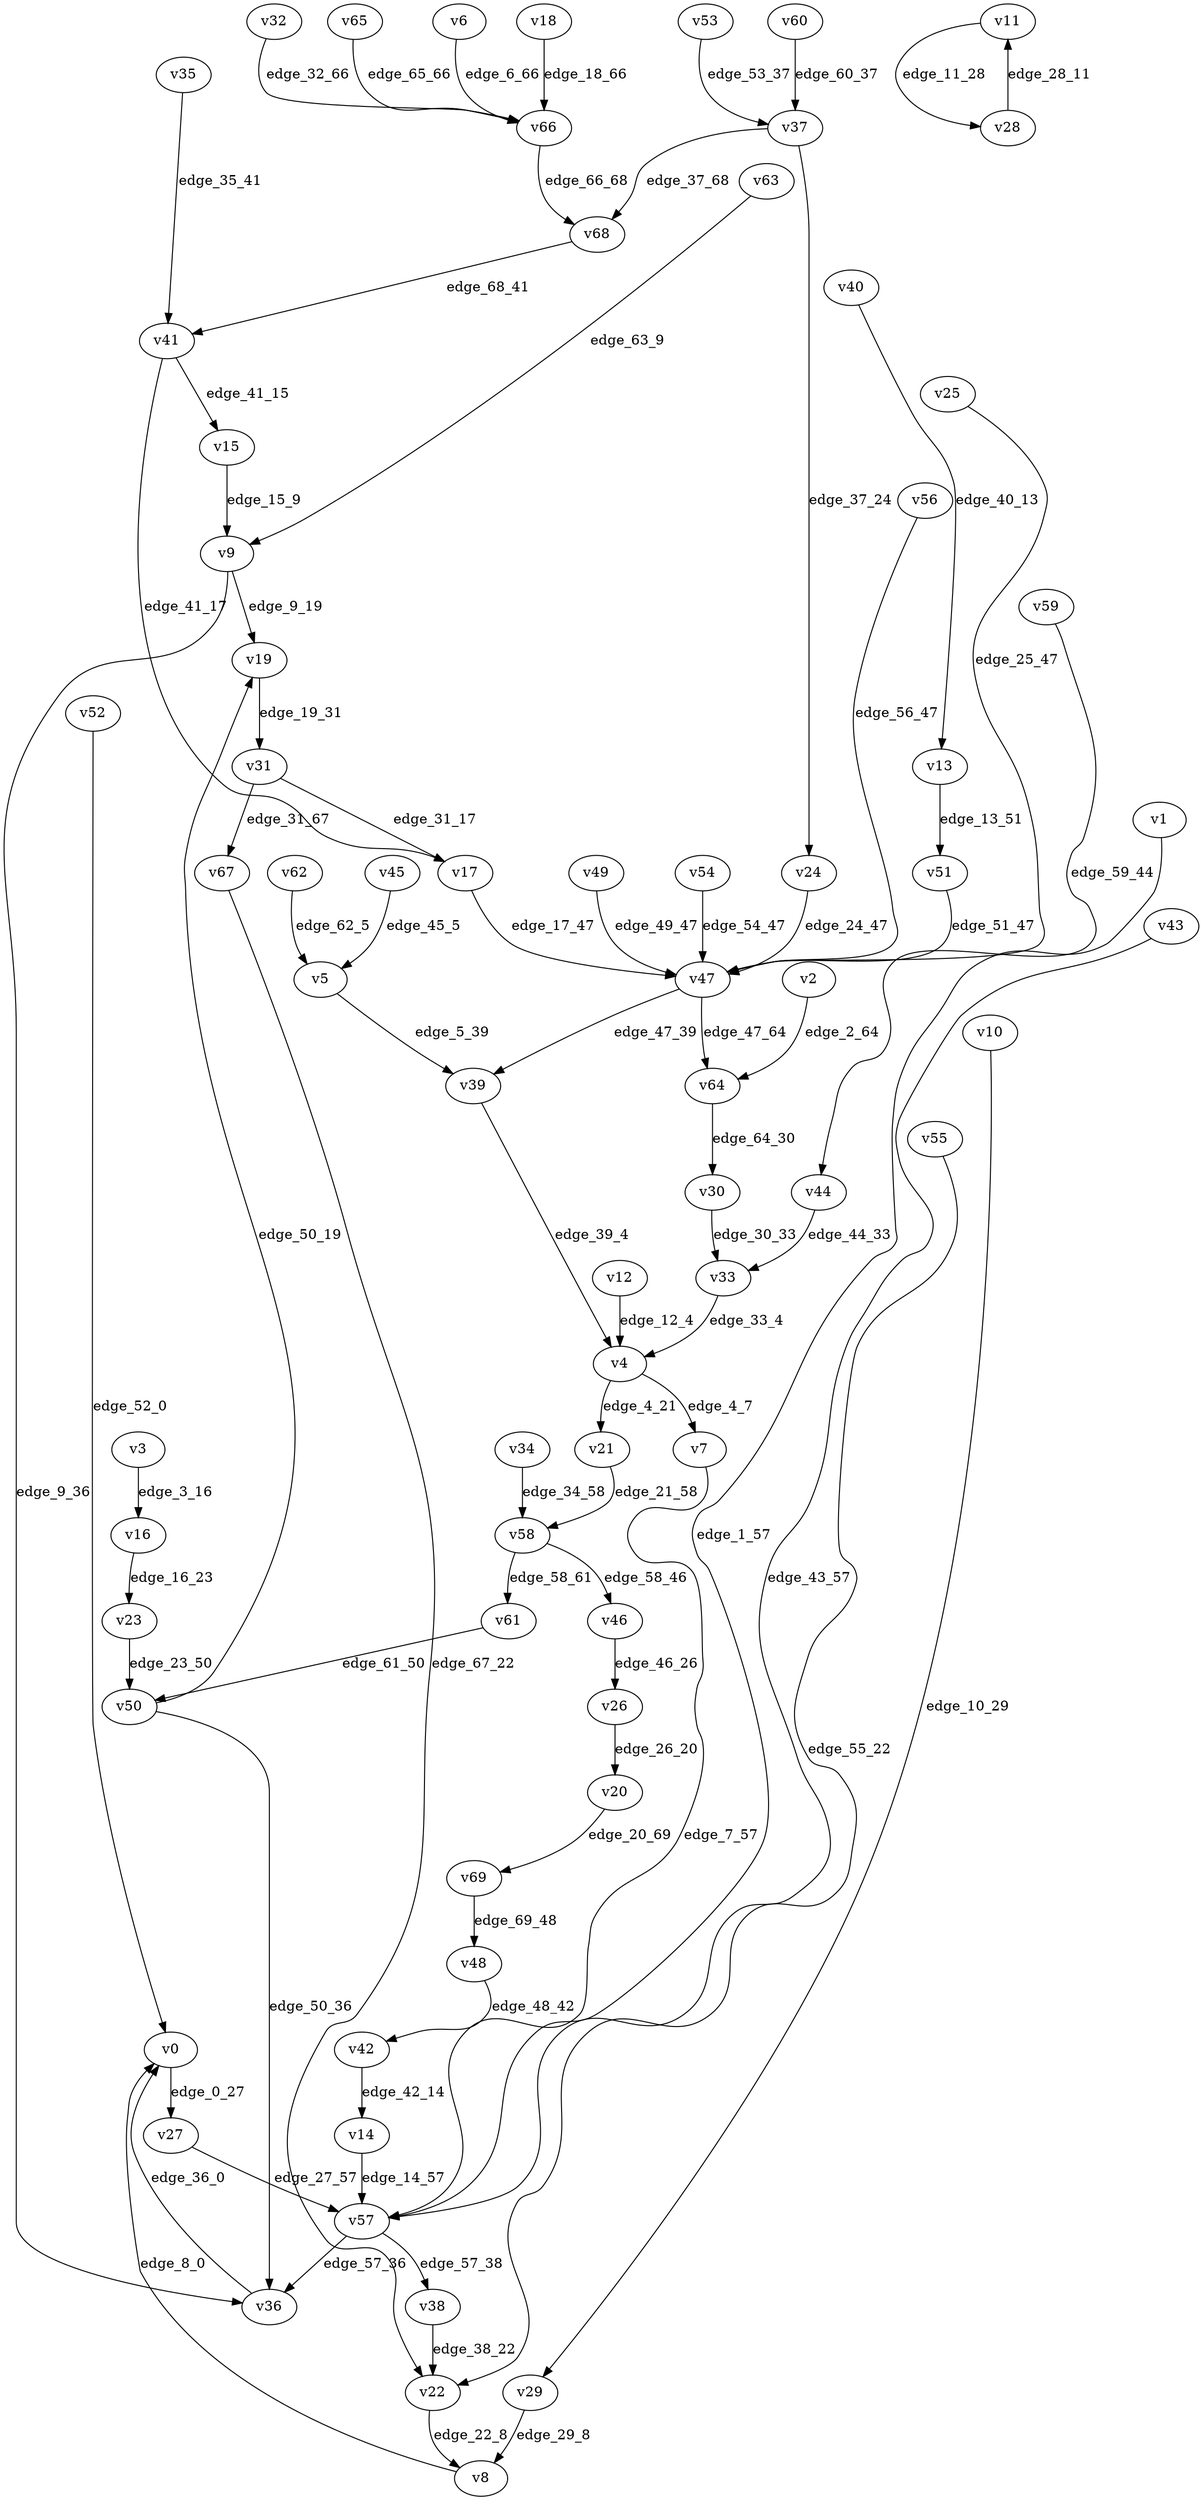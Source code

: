 digraph G {
    // Stochastic discounted game

    v0 [name="v0", player=-1];
    v1 [name="v1", player=1];
    v2 [name="v2", player=-1];
    v3 [name="v3", player=1];
    v4 [name="v4", player=-1];
    v5 [name="v5", player=-1];
    v6 [name="v6", player=0];
    v7 [name="v7", player=0];
    v8 [name="v8", player=0];
    v9 [name="v9", player=-1];
    v10 [name="v10", player=1];
    v11 [name="v11", player=-1];
    v12 [name="v12", player=0];
    v13 [name="v13", player=-1];
    v14 [name="v14", player=0];
    v15 [name="v15", player=0];
    v16 [name="v16", player=-1];
    v17 [name="v17", player=0];
    v18 [name="v18", player=0];
    v19 [name="v19", player=1];
    v20 [name="v20", player=1];
    v21 [name="v21", player=1];
    v22 [name="v22", player=-1];
    v23 [name="v23", player=1];
    v24 [name="v24", player=0];
    v25 [name="v25", player=0];
    v26 [name="v26", player=-1];
    v27 [name="v27", player=0];
    v28 [name="v28", player=1];
    v29 [name="v29", player=-1];
    v30 [name="v30", player=-1];
    v31 [name="v31", player=-1];
    v32 [name="v32", player=0];
    v33 [name="v33", player=1];
    v34 [name="v34", player=1];
    v35 [name="v35", player=1];
    v36 [name="v36", player=0];
    v37 [name="v37", player=-1];
    v38 [name="v38", player=1];
    v39 [name="v39", player=0];
    v40 [name="v40", player=0];
    v41 [name="v41", player=-1];
    v42 [name="v42", player=-1];
    v43 [name="v43", player=1];
    v44 [name="v44", player=-1];
    v45 [name="v45", player=1];
    v46 [name="v46", player=1];
    v47 [name="v47", player=-1];
    v48 [name="v48", player=1];
    v49 [name="v49", player=1];
    v50 [name="v50", player=-1];
    v51 [name="v51", player=1];
    v52 [name="v52", player=0];
    v53 [name="v53", player=1];
    v54 [name="v54", player=1];
    v55 [name="v55", player=0];
    v56 [name="v56", player=0];
    v57 [name="v57", player=-1];
    v58 [name="v58", player=-1];
    v59 [name="v59", player=1];
    v60 [name="v60", player=0];
    v61 [name="v61", player=1];
    v62 [name="v62", player=1];
    v63 [name="v63", player=1];
    v64 [name="v64", player=0];
    v65 [name="v65", player=0];
    v66 [name="v66", player=-1];
    v67 [name="v67", player=0];
    v68 [name="v68", player=0];
    v69 [name="v69", player=-1];

    v0 -> v27 [label="edge_0_27", probability=1.000000];
    v1 -> v57 [label="edge_1_57", weight=-2.660747, discount=0.292781];
    v2 -> v64 [label="edge_2_64", probability=1.000000];
    v3 -> v16 [label="edge_3_16", weight=7.917408, discount=0.249182];
    v4 -> v21 [label="edge_4_21", probability=0.422322];
    v4 -> v7 [label="edge_4_7", probability=0.577678];
    v5 -> v39 [label="edge_5_39", probability=1.000000];
    v6 -> v66 [label="edge_6_66", weight=-9.563786, discount=0.476936];
    v7 -> v57 [label="edge_7_57", weight=-7.117293, discount=0.414905];
    v8 -> v0 [label="edge_8_0", weight=-6.585109, discount=0.812744];
    v9 -> v36 [label="edge_9_36", probability=0.551648];
    v9 -> v19 [label="edge_9_19", probability=0.448352];
    v10 -> v29 [label="edge_10_29", weight=-8.306526, discount=0.699586];
    v11 -> v28 [label="edge_11_28", probability=1.000000];
    v12 -> v4 [label="edge_12_4", weight=7.592355, discount=0.285830];
    v13 -> v51 [label="edge_13_51", probability=1.000000];
    v14 -> v57 [label="edge_14_57", weight=1.228352, discount=0.683732];
    v15 -> v9 [label="edge_15_9", weight=2.232217, discount=0.619775];
    v16 -> v23 [label="edge_16_23", probability=1.000000];
    v17 -> v47 [label="edge_17_47", weight=-1.635534, discount=0.719873];
    v18 -> v66 [label="edge_18_66", weight=1.731898, discount=0.203453];
    v19 -> v31 [label="edge_19_31", weight=7.101156, discount=0.529998];
    v20 -> v69 [label="edge_20_69", weight=-1.368708, discount=0.714759];
    v21 -> v58 [label="edge_21_58", weight=-8.769256, discount=0.523270];
    v22 -> v8 [label="edge_22_8", probability=1.000000];
    v23 -> v50 [label="edge_23_50", weight=4.561904, discount=0.457496];
    v24 -> v47 [label="edge_24_47", weight=6.299102, discount=0.314793];
    v25 -> v47 [label="edge_25_47", weight=-8.492755, discount=0.405309];
    v26 -> v20 [label="edge_26_20", probability=1.000000];
    v27 -> v57 [label="edge_27_57", weight=2.374614, discount=0.770135];
    v28 -> v11 [label="edge_28_11", weight=4.725591, discount=0.251488];
    v29 -> v8 [label="edge_29_8", probability=1.000000];
    v30 -> v33 [label="edge_30_33", probability=1.000000];
    v31 -> v67 [label="edge_31_67", probability=0.632776];
    v31 -> v17 [label="edge_31_17", probability=0.367224];
    v32 -> v66 [label="edge_32_66", weight=-1.818795, discount=0.145187];
    v33 -> v4 [label="edge_33_4", weight=-2.202393, discount=0.759327];
    v34 -> v58 [label="edge_34_58", weight=6.488940, discount=0.696816];
    v35 -> v41 [label="edge_35_41", weight=-6.682685, discount=0.282852];
    v36 -> v0 [label="edge_36_0", weight=-6.692071, discount=0.838150];
    v37 -> v24 [label="edge_37_24", probability=0.627771];
    v37 -> v68 [label="edge_37_68", probability=0.372229];
    v38 -> v22 [label="edge_38_22", weight=8.962948, discount=0.468258];
    v39 -> v4 [label="edge_39_4", weight=-6.613873, discount=0.460837];
    v40 -> v13 [label="edge_40_13", weight=-3.992662, discount=0.810971];
    v41 -> v15 [label="edge_41_15", probability=0.502167];
    v41 -> v17 [label="edge_41_17", probability=0.497833];
    v42 -> v14 [label="edge_42_14", probability=1.000000];
    v43 -> v57 [label="edge_43_57", weight=-6.666924, discount=0.637716];
    v44 -> v33 [label="edge_44_33", probability=1.000000];
    v45 -> v5 [label="edge_45_5", weight=7.588539, discount=0.590716];
    v46 -> v26 [label="edge_46_26", weight=7.447528, discount=0.822352];
    v47 -> v39 [label="edge_47_39", probability=0.645576];
    v47 -> v64 [label="edge_47_64", probability=0.354424];
    v48 -> v42 [label="edge_48_42", weight=-1.058942, discount=0.362763];
    v49 -> v47 [label="edge_49_47", weight=7.746062, discount=0.839339];
    v50 -> v36 [label="edge_50_36", probability=0.667167];
    v50 -> v19 [label="edge_50_19", probability=0.332833];
    v51 -> v47 [label="edge_51_47", weight=-7.276613, discount=0.388839];
    v52 -> v0 [label="edge_52_0", weight=-4.873560, discount=0.839395];
    v53 -> v37 [label="edge_53_37", weight=-2.221085, discount=0.505520];
    v54 -> v47 [label="edge_54_47", weight=5.077145, discount=0.417705];
    v55 -> v22 [label="edge_55_22", weight=-9.515180, discount=0.385856];
    v56 -> v47 [label="edge_56_47", weight=-8.602429, discount=0.119068];
    v57 -> v36 [label="edge_57_36", probability=0.444338];
    v57 -> v38 [label="edge_57_38", probability=0.555662];
    v58 -> v46 [label="edge_58_46", probability=0.542361];
    v58 -> v61 [label="edge_58_61", probability=0.457639];
    v59 -> v44 [label="edge_59_44", weight=-9.233218, discount=0.142283];
    v60 -> v37 [label="edge_60_37", weight=5.302345, discount=0.216610];
    v61 -> v50 [label="edge_61_50", weight=-5.685698, discount=0.523875];
    v62 -> v5 [label="edge_62_5", weight=8.865534, discount=0.889259];
    v63 -> v9 [label="edge_63_9", weight=-5.781556, discount=0.124296];
    v64 -> v30 [label="edge_64_30", weight=7.066181, discount=0.424061];
    v65 -> v66 [label="edge_65_66", weight=-9.083175, discount=0.108465];
    v66 -> v68 [label="edge_66_68", probability=1.000000];
    v67 -> v22 [label="edge_67_22", weight=0.501202, discount=0.732317];
    v68 -> v41 [label="edge_68_41", weight=-8.681343, discount=0.717523];
    v69 -> v48 [label="edge_69_48", probability=1.000000];
}